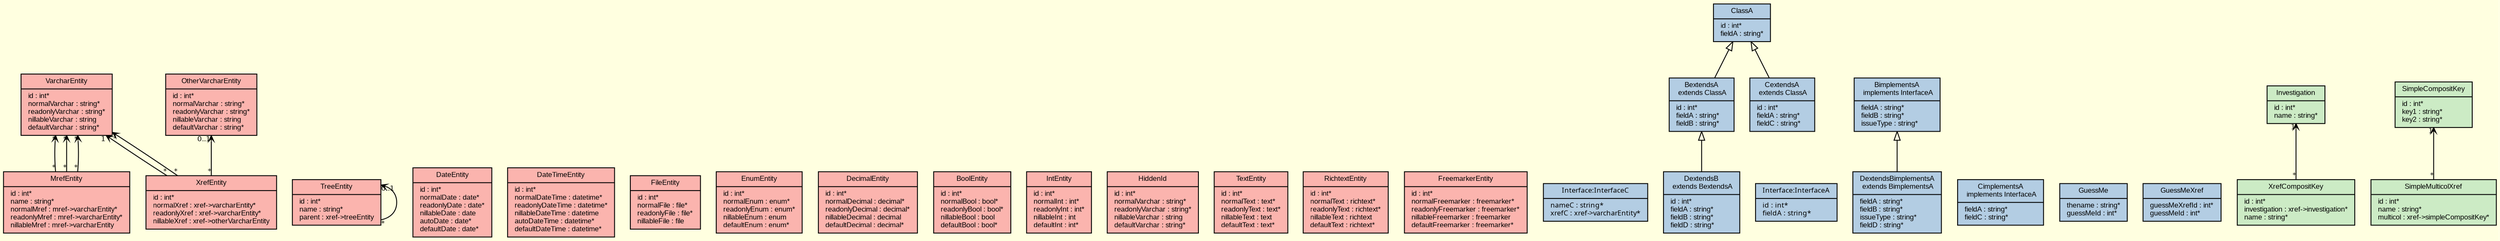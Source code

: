 digraph G {
        color = "white"
		compound = true
		fontname = "Bitstream Vera Sans"
		fontsize = 8
		pagedir="TB"
		rankdir="BT"
		bgcolor = "lightyellow"  
		labelfloat = "true"
		mode = "hier"
		overlap = "false"
		splines = "true"
		layers = "1:2"
		clusterrank = "local"
		outputorder="edgesfirst"

        node [
			fontname = "Arial"
            fontsize = 8
            shape = "record"
            color = "#808080"
            style="filled"
            fillcolor = "white"
            layer = "2"
            colorscheme = pastel19
        ]

        edge [
                fontname = "Bitstream Vera Sans"
                fontsize = 8
                layer = "1"
        ]

/* entities outside modules*/
               "VarcharEntity" [
                	    style = "filled"
                	    fillcolor =  "white"
			        	fontname = "Arial"
			        	fontcolor = "black"
			        	color = "black"
                
                        label = "{VarcharEntity|id : int*\lnormalVarchar : string*\lreadonlyVarchar : string*\lnillableVarchar : string\ldefaultVarchar : string*\l}"
                ]

               "OtherVarcharEntity" [
                	    style = "filled"
                	    fillcolor =  "white"
			        	fontname = "Arial"
			        	fontcolor = "black"
			        	color = "black"
                
                        label = "{OtherVarcharEntity|id : int*\lnormalVarchar : string*\lreadonlyVarchar : string*\lnillableVarchar : string\ldefaultVarchar : string*\l}"
                ]

               "XrefEntity" [
                	    style = "filled"
                	    fillcolor =  "white"
			        	fontname = "Arial"
			        	fontcolor = "black"
			        	color = "black"
                
                        label = "{XrefEntity|id : int*\lnormalXref : xref-&gt;varcharEntity*\lreadonlyXref : xref-&gt;varcharEntity*\lnillableXref : xref-&gt;otherVarcharEntity\l}"
                ]

               "TreeEntity" [
                	    style = "filled"
                	    fillcolor =  "white"
			        	fontname = "Arial"
			        	fontcolor = "black"
			        	color = "black"
                
                        label = "{TreeEntity|id : int*\lname : string*\lparent : xref-&gt;treeEntity\l}"
                ]

               "DateEntity" [
                	    style = "filled"
                	    fillcolor =  "white"
			        	fontname = "Arial"
			        	fontcolor = "black"
			        	color = "black"
                
                        label = "{DateEntity|id : int*\lnormalDate : date*\lreadonlyDate : date*\lnillableDate : date\lautoDate : date*\ldefaultDate : date*\l}"
                ]

               "DateTimeEntity" [
                	    style = "filled"
                	    fillcolor =  "white"
			        	fontname = "Arial"
			        	fontcolor = "black"
			        	color = "black"
                
                        label = "{DateTimeEntity|id : int*\lnormalDateTime : datetime*\lreadonlyDateTime : datetime*\lnillableDateTime : datetime\lautoDateTime : datetime*\ldefaultDateTime : datetime*\l}"
                ]

               "MrefEntity" [
                	    style = "filled"
                	    fillcolor =  "white"
			        	fontname = "Arial"
			        	fontcolor = "black"
			        	color = "black"
                
                        label = "{MrefEntity|id : int*\lname : string*\lnormalMref : mref-&gt;varcharEntity*\lreadonlyMref : mref-&gt;varcharEntity*\lnillableMref : mref-&gt;varcharEntity\l}"
                ]

               "FileEntity" [
                	    style = "filled"
                	    fillcolor =  "white"
			        	fontname = "Arial"
			        	fontcolor = "black"
			        	color = "black"
                
                        label = "{FileEntity|id : int*\lnormalFile : file*\lreadonlyFile : file*\lnillableFile : file\l}"
                ]

               "EnumEntity" [
                	    style = "filled"
                	    fillcolor =  "white"
			        	fontname = "Arial"
			        	fontcolor = "black"
			        	color = "black"
                
                        label = "{EnumEntity|id : int*\lnormalEnum : enum*\lreadonlyEnum : enum*\lnillableEnum : enum\ldefaultEnum : enum*\l}"
                ]

               "DecimalEntity" [
                	    style = "filled"
                	    fillcolor =  "white"
			        	fontname = "Arial"
			        	fontcolor = "black"
			        	color = "black"
                
                        label = "{DecimalEntity|id : int*\lnormalDecimal : decimal*\lreadonlyDecimal : decimal*\lnillableDecimal : decimal\ldefaultDecimal : decimal*\l}"
                ]

               "BoolEntity" [
                	    style = "filled"
                	    fillcolor =  "white"
			        	fontname = "Arial"
			        	fontcolor = "black"
			        	color = "black"
                
                        label = "{BoolEntity|id : int*\lnormalBool : bool*\lreadonlyBool : bool*\lnillableBool : bool\ldefaultBool : bool*\l}"
                ]

               "IntEntity" [
                	    style = "filled"
                	    fillcolor =  "white"
			        	fontname = "Arial"
			        	fontcolor = "black"
			        	color = "black"
                
                        label = "{IntEntity|id : int*\lnormalInt : int*\lreadonlyInt : int*\lnillableInt : int\ldefaultInt : int*\l}"
                ]

               "HiddenId" [
                	    style = "filled"
                	    fillcolor =  "white"
			        	fontname = "Arial"
			        	fontcolor = "black"
			        	color = "black"
                
                        label = "{HiddenId|id : int*\lnormalVarchar : string*\lreadonlyVarchar : string*\lnillableVarchar : string\ldefaultVarchar : string*\l}"
                ]

               "TextEntity" [
                	    style = "filled"
                	    fillcolor =  "white"
			        	fontname = "Arial"
			        	fontcolor = "black"
			        	color = "black"
                
                        label = "{TextEntity|id : int*\lnormalText : text*\lreadonlyText : text*\lnillableText : text\ldefaultText : text*\l}"
                ]

               "RichtextEntity" [
                	    style = "filled"
                	    fillcolor =  "white"
			        	fontname = "Arial"
			        	fontcolor = "black"
			        	color = "black"
                
                        label = "{RichtextEntity|id : int*\lnormalText : richtext*\lreadonlyText : richtext*\lnillableText : richtext\ldefaultText : richtext*\l}"
                ]

               "FreemarkerEntity" [
                	    style = "filled"
                	    fillcolor =  "white"
			        	fontname = "Arial"
			        	fontcolor = "black"
			        	color = "black"
                
                        label = "{FreemarkerEntity|id : int*\lnormalFreemarker : freemarker*\lreadonlyFreemarker : freemarker*\lnillableFreemarker : freemarker\ldefaultFreemarker : freemarker*\l}"
                ]

               "InterfaceC" [
                	    style = "filled"
                	    fillcolor =  "white"
			        	fontname = "Arial-Italic"
			        	fontcolor = "dimgrey"
			        	color = "dimgrey"
                
                        label = "{Interface:InterfaceC|nameC : string*\lxrefC : xref-&gt;varcharEntity*\l}"
                ]

               "ClassA" [
                	    style = "filled"
                	    fillcolor =  "white"
			        	fontname = "Arial"
			        	fontcolor = "black"
			        	color = "black"
                
                        label = "{ClassA|id : int*\lfieldA : string*\l}"
                ]

               "BextendsA" [
                	    style = "filled"
                	    fillcolor =  "white"
			        	fontname = "Arial"
			        	fontcolor = "black"
			        	color = "black"
                
                        label = "{BextendsA\n extends classA|id : int*\lfieldA : string*\lfieldB : string*\l}"
                ]

               "CextendsA" [
                	    style = "filled"
                	    fillcolor =  "white"
			        	fontname = "Arial"
			        	fontcolor = "black"
			        	color = "black"
                
                        label = "{CextendsA\n extends classA|id : int*\lfieldA : string*\lfieldC : string*\l}"
                ]

               "DextendsB" [
                	    style = "filled"
                	    fillcolor =  "white"
			        	fontname = "Arial"
			        	fontcolor = "black"
			        	color = "black"
                
                        label = "{DextendsB\n extends bextendsA|id : int*\lfieldA : string*\lfieldB : string*\lfieldD : string*\l}"
                ]

               "InterfaceA" [
                	    style = "filled"
                	    fillcolor =  "white"
			        	fontname = "Arial-Italic"
			        	fontcolor = "dimgrey"
			        	color = "dimgrey"
                
                        label = "{Interface:InterfaceA|id : int*\lfieldA : string*\l}"
                ]

               "BimplementsA" [
                	    style = "filled"
                	    fillcolor =  "white"
			        	fontname = "Arial"
			        	fontcolor = "black"
			        	color = "black"
                
                        label = "{BimplementsA\n implements InterfaceA|fieldA : string*\lfieldB : string*\lissueType : string*\l}"
                ]

               "CimplementsA" [
                	    style = "filled"
                	    fillcolor =  "white"
			        	fontname = "Arial"
			        	fontcolor = "black"
			        	color = "black"
                
                        label = "{CimplementsA\n implements InterfaceA|fieldA : string*\lfieldC : string*\l}"
                ]

               "DextendsBimplementsA" [
                	    style = "filled"
                	    fillcolor =  "white"
			        	fontname = "Arial"
			        	fontcolor = "black"
			        	color = "black"
                
                        label = "{DextendsBimplementsA\n extends bimplementsA|fieldA : string*\lfieldB : string*\lissueType : string*\lfieldD : string*\l}"
                ]

               "GuessMe" [
                	    style = "filled"
                	    fillcolor =  "white"
			        	fontname = "Arial"
			        	fontcolor = "black"
			        	color = "black"
                
                        label = "{GuessMe|thename : string*\lguessMeId : int*\l}"
                ]

               "GuessMeXref" [
                	    style = "filled"
                	    fillcolor =  "white"
			        	fontname = "Arial"
			        	fontcolor = "black"
			        	color = "black"
                
                        label = "{GuessMeXref|guessMeXrefId : int*\lguessMeId : int*\l}"
                ]

               "Investigation" [
                	    style = "filled"
                	    fillcolor =  "white"
			        	fontname = "Arial"
			        	fontcolor = "black"
			        	color = "black"
                
                        label = "{Investigation|id : int*\lname : string*\l}"
                ]

               "SimpleCompositKey" [
                	    style = "filled"
                	    fillcolor =  "white"
			        	fontname = "Arial"
			        	fontcolor = "black"
			        	color = "black"
                
                        label = "{SimpleCompositKey|id : int*\lkey1 : string*\lkey2 : string*\l}"
                ]

               "XrefCompositKey" [
                	    style = "filled"
                	    fillcolor =  "white"
			        	fontname = "Arial"
			        	fontcolor = "black"
			        	color = "black"
                
                        label = "{XrefCompositKey|id : int*\linvestigation : xref-&gt;investigation*\lname : string*\l}"
                ]

               "SimpleMulticolXref" [
                	    style = "filled"
                	    fillcolor =  "white"
			        	fontname = "Arial"
			        	fontcolor = "black"
			        	color = "black"
                
                        label = "{SimpleMulticolXref|id : int*\lname : string*\lmulticol : xref-&gt;simpleCompositKey*\l}"
                ]

/*entities inside modules*/
/*        subgraph cluster_0 {
        		rankdir = "TB"
        		pagedir = "TB"
                label = "fields"
                labelloc = bottom
				fillcolor = "white"
                style="filled"*/

                "VarcharEntity" [
                	    style = "filled"
                	    fillcolor =  "1"
			        	fontname = "Arial"
			        	fontcolor = "black"
			        	color = "black"
                
                        label = "{VarcharEntity|id : int*\lnormalVarchar : string*\lreadonlyVarchar : string*\lnillableVarchar : string\ldefaultVarchar : string*\l}"
                ]
                "OtherVarcharEntity" [
                	    style = "filled"
                	    fillcolor =  "1"
			        	fontname = "Arial"
			        	fontcolor = "black"
			        	color = "black"
                
                        label = "{OtherVarcharEntity|id : int*\lnormalVarchar : string*\lreadonlyVarchar : string*\lnillableVarchar : string\ldefaultVarchar : string*\l}"
                ]
                "XrefEntity" [
                	    style = "filled"
                	    fillcolor =  "1"
			        	fontname = "Arial"
			        	fontcolor = "black"
			        	color = "black"
                
                        label = "{XrefEntity|id : int*\lnormalXref : xref-&gt;varcharEntity*\lreadonlyXref : xref-&gt;varcharEntity*\lnillableXref : xref-&gt;otherVarcharEntity\l}"
                ]
                "TreeEntity" [
                	    style = "filled"
                	    fillcolor =  "1"
			        	fontname = "Arial"
			        	fontcolor = "black"
			        	color = "black"
                
                        label = "{TreeEntity|id : int*\lname : string*\lparent : xref-&gt;treeEntity\l}"
                ]
                "DateEntity" [
                	    style = "filled"
                	    fillcolor =  "1"
			        	fontname = "Arial"
			        	fontcolor = "black"
			        	color = "black"
                
                        label = "{DateEntity|id : int*\lnormalDate : date*\lreadonlyDate : date*\lnillableDate : date\lautoDate : date*\ldefaultDate : date*\l}"
                ]
                "DateTimeEntity" [
                	    style = "filled"
                	    fillcolor =  "1"
			        	fontname = "Arial"
			        	fontcolor = "black"
			        	color = "black"
                
                        label = "{DateTimeEntity|id : int*\lnormalDateTime : datetime*\lreadonlyDateTime : datetime*\lnillableDateTime : datetime\lautoDateTime : datetime*\ldefaultDateTime : datetime*\l}"
                ]
                "MrefEntity" [
                	    style = "filled"
                	    fillcolor =  "1"
			        	fontname = "Arial"
			        	fontcolor = "black"
			        	color = "black"
                
                        label = "{MrefEntity|id : int*\lname : string*\lnormalMref : mref-&gt;varcharEntity*\lreadonlyMref : mref-&gt;varcharEntity*\lnillableMref : mref-&gt;varcharEntity\l}"
                ]
                "FileEntity" [
                	    style = "filled"
                	    fillcolor =  "1"
			        	fontname = "Arial"
			        	fontcolor = "black"
			        	color = "black"
                
                        label = "{FileEntity|id : int*\lnormalFile : file*\lreadonlyFile : file*\lnillableFile : file\l}"
                ]
                "EnumEntity" [
                	    style = "filled"
                	    fillcolor =  "1"
			        	fontname = "Arial"
			        	fontcolor = "black"
			        	color = "black"
                
                        label = "{EnumEntity|id : int*\lnormalEnum : enum*\lreadonlyEnum : enum*\lnillableEnum : enum\ldefaultEnum : enum*\l}"
                ]
                "DecimalEntity" [
                	    style = "filled"
                	    fillcolor =  "1"
			        	fontname = "Arial"
			        	fontcolor = "black"
			        	color = "black"
                
                        label = "{DecimalEntity|id : int*\lnormalDecimal : decimal*\lreadonlyDecimal : decimal*\lnillableDecimal : decimal\ldefaultDecimal : decimal*\l}"
                ]
                "BoolEntity" [
                	    style = "filled"
                	    fillcolor =  "1"
			        	fontname = "Arial"
			        	fontcolor = "black"
			        	color = "black"
                
                        label = "{BoolEntity|id : int*\lnormalBool : bool*\lreadonlyBool : bool*\lnillableBool : bool\ldefaultBool : bool*\l}"
                ]
                "IntEntity" [
                	    style = "filled"
                	    fillcolor =  "1"
			        	fontname = "Arial"
			        	fontcolor = "black"
			        	color = "black"
                
                        label = "{IntEntity|id : int*\lnormalInt : int*\lreadonlyInt : int*\lnillableInt : int\ldefaultInt : int*\l}"
                ]
                "HiddenId" [
                	    style = "filled"
                	    fillcolor =  "1"
			        	fontname = "Arial"
			        	fontcolor = "black"
			        	color = "black"
                
                        label = "{HiddenId|id : int*\lnormalVarchar : string*\lreadonlyVarchar : string*\lnillableVarchar : string\ldefaultVarchar : string*\l}"
                ]
                "TextEntity" [
                	    style = "filled"
                	    fillcolor =  "1"
			        	fontname = "Arial"
			        	fontcolor = "black"
			        	color = "black"
                
                        label = "{TextEntity|id : int*\lnormalText : text*\lreadonlyText : text*\lnillableText : text\ldefaultText : text*\l}"
                ]
                "RichtextEntity" [
                	    style = "filled"
                	    fillcolor =  "1"
			        	fontname = "Arial"
			        	fontcolor = "black"
			        	color = "black"
                
                        label = "{RichtextEntity|id : int*\lnormalText : richtext*\lreadonlyText : richtext*\lnillableText : richtext\ldefaultText : richtext*\l}"
                ]
                "FreemarkerEntity" [
                	    style = "filled"
                	    fillcolor =  "1"
			        	fontname = "Arial"
			        	fontcolor = "black"
			        	color = "black"
                
                        label = "{FreemarkerEntity|id : int*\lnormalFreemarker : freemarker*\lreadonlyFreemarker : freemarker*\lnillableFreemarker : freemarker\ldefaultFreemarker : freemarker*\l}"
                ]
/*        }  */
/*        subgraph cluster_1 {
        		rankdir = "TB"
        		pagedir = "TB"
                label = "inheritance"
                labelloc = bottom
				fillcolor = "white"
                style="filled"*/

                "InterfaceC" [
                	    style = "filled"
                	    fillcolor =  "2"
			        	fontname = "Arial-Italic"
			        	fontcolor = "dimgrey"
			        	color = "dimgrey"
                
                        label = "{Interface:InterfaceC|nameC : string*\lxrefC : xref-&gt;varcharEntity*\l}"
                ]
                "ClassA" [
                	    style = "filled"
                	    fillcolor =  "2"
			        	fontname = "Arial"
			        	fontcolor = "black"
			        	color = "black"
                
                        label = "{ClassA|id : int*\lfieldA : string*\l}"
                ]
                "BextendsA" [
                	    style = "filled"
                	    fillcolor =  "2"
			        	fontname = "Arial"
			        	fontcolor = "black"
			        	color = "black"
                
                        label = "{BextendsA\n extends ClassA|id : int*\lfieldA : string*\lfieldB : string*\l}"
                ]
                "CextendsA" [
                	    style = "filled"
                	    fillcolor =  "2"
			        	fontname = "Arial"
			        	fontcolor = "black"
			        	color = "black"
                
                        label = "{CextendsA\n extends ClassA|id : int*\lfieldA : string*\lfieldC : string*\l}"
                ]
                "DextendsB" [
                	    style = "filled"
                	    fillcolor =  "2"
			        	fontname = "Arial"
			        	fontcolor = "black"
			        	color = "black"
                
                        label = "{DextendsB\n extends BextendsA|id : int*\lfieldA : string*\lfieldB : string*\lfieldD : string*\l}"
                ]
                "InterfaceA" [
                	    style = "filled"
                	    fillcolor =  "2"
			        	fontname = "Arial-Italic"
			        	fontcolor = "dimgrey"
			        	color = "dimgrey"
                
                        label = "{Interface:InterfaceA|id : int*\lfieldA : string*\l}"
                ]
                "BimplementsA" [
                	    style = "filled"
                	    fillcolor =  "2"
			        	fontname = "Arial"
			        	fontcolor = "black"
			        	color = "black"
                
                        label = "{BimplementsA\n implements InterfaceA|fieldA : string*\lfieldB : string*\lissueType : string*\l}"
                ]
                "CimplementsA" [
                	    style = "filled"
                	    fillcolor =  "2"
			        	fontname = "Arial"
			        	fontcolor = "black"
			        	color = "black"
                
                        label = "{CimplementsA\n implements InterfaceA|fieldA : string*\lfieldC : string*\l}"
                ]
                "DextendsBimplementsA" [
                	    style = "filled"
                	    fillcolor =  "2"
			        	fontname = "Arial"
			        	fontcolor = "black"
			        	color = "black"
                
                        label = "{DextendsBimplementsA\n extends BimplementsA|fieldA : string*\lfieldB : string*\lissueType : string*\lfieldD : string*\l}"
                ]
                "GuessMe" [
                	    style = "filled"
                	    fillcolor =  "2"
			        	fontname = "Arial"
			        	fontcolor = "black"
			        	color = "black"
                
                        label = "{GuessMe|thename : string*\lguessMeId : int*\l}"
                ]
                "GuessMeXref" [
                	    style = "filled"
                	    fillcolor =  "2"
			        	fontname = "Arial"
			        	fontcolor = "black"
			        	color = "black"
                
                        label = "{GuessMeXref|guessMeXrefId : int*\lguessMeId : int*\l}"
                ]
/*        }  */
/*        subgraph cluster_2 {
        		rankdir = "TB"
        		pagedir = "TB"
                label = "composit_labels"
                labelloc = bottom
				fillcolor = "white"
                style="filled"*/

                "Investigation" [
                	    style = "filled"
                	    fillcolor =  "3"
			        	fontname = "Arial"
			        	fontcolor = "black"
			        	color = "black"
                
                        label = "{Investigation|id : int*\lname : string*\l}"
                ]
                "SimpleCompositKey" [
                	    style = "filled"
                	    fillcolor =  "3"
			        	fontname = "Arial"
			        	fontcolor = "black"
			        	color = "black"
                
                        label = "{SimpleCompositKey|id : int*\lkey1 : string*\lkey2 : string*\l}"
                ]
                "XrefCompositKey" [
                	    style = "filled"
                	    fillcolor =  "3"
			        	fontname = "Arial"
			        	fontcolor = "black"
			        	color = "black"
                
                        label = "{XrefCompositKey|id : int*\linvestigation : xref-&gt;investigation*\lname : string*\l}"
                ]
                "SimpleMulticolXref" [
                	    style = "filled"
                	    fillcolor =  "3"
			        	fontname = "Arial"
			        	fontcolor = "black"
			        	color = "black"
                
                        label = "{SimpleMulticolXref|id : int*\lname : string*\lmulticol : xref-&gt;simpleCompositKey*\l}"
                ]
/*        }  */

/*interface relationships*/
        edge [
                arrowhead = "empty"
                color = "#808080"
        ]

/*inheritance relationships*/
        edge [
                arrowhead = "empty"
                color = "black"
        ]
        
        "BextendsA" -> "ClassA"
        "CextendsA" -> "ClassA"
        "DextendsB" -> "BextendsA"
        "DextendsBimplementsA" -> "BimplementsA"

/*one to many 'xref' foreign key relationships*/
        edge [
                arrowhead = "open"
                arrowsize = 0.6
        ]
		"XrefEntity" -> "VarcharEntity" [
			headlabel = "1"
			taillabel = "*"
		]
		"XrefEntity" -> "VarcharEntity" [
			headlabel = "1"
			taillabel = "*"
		]
		"XrefEntity" -> "OtherVarcharEntity" [
			headlabel = "0..1"
			taillabel = "*"
		]
		"TreeEntity" -> "TreeEntity" [
			headlabel = "0..1"
			taillabel = "*"
		]
		"XrefCompositKey" -> "Investigation" [
			headlabel = "1"
			taillabel = "*"
		]
		"SimpleMulticolXref" -> "SimpleCompositKey" [
			headlabel = "1"
			taillabel = "*"
		]
        
        
/*many to many 'mref' foreign key relationships*/
        edge [
             arrowtail = "open"
             color = "black"
             headlabel = "*"
             taillabel = "*"
             arrowsize = 0.6
        ]
		"MrefEntity" -> "VarcharEntity"[
			]
		"MrefEntity" -> "VarcharEntity"[
			]
		"MrefEntity" -> "VarcharEntity"[
			]
}